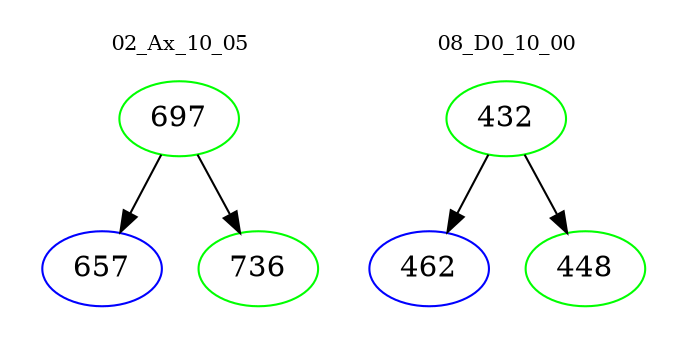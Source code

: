 digraph{
subgraph cluster_0 {
color = white
label = "02_Ax_10_05";
fontsize=10;
T0_697 [label="697", color="green"]
T0_697 -> T0_657 [color="black"]
T0_657 [label="657", color="blue"]
T0_697 -> T0_736 [color="black"]
T0_736 [label="736", color="green"]
}
subgraph cluster_1 {
color = white
label = "08_D0_10_00";
fontsize=10;
T1_432 [label="432", color="green"]
T1_432 -> T1_462 [color="black"]
T1_462 [label="462", color="blue"]
T1_432 -> T1_448 [color="black"]
T1_448 [label="448", color="green"]
}
}
